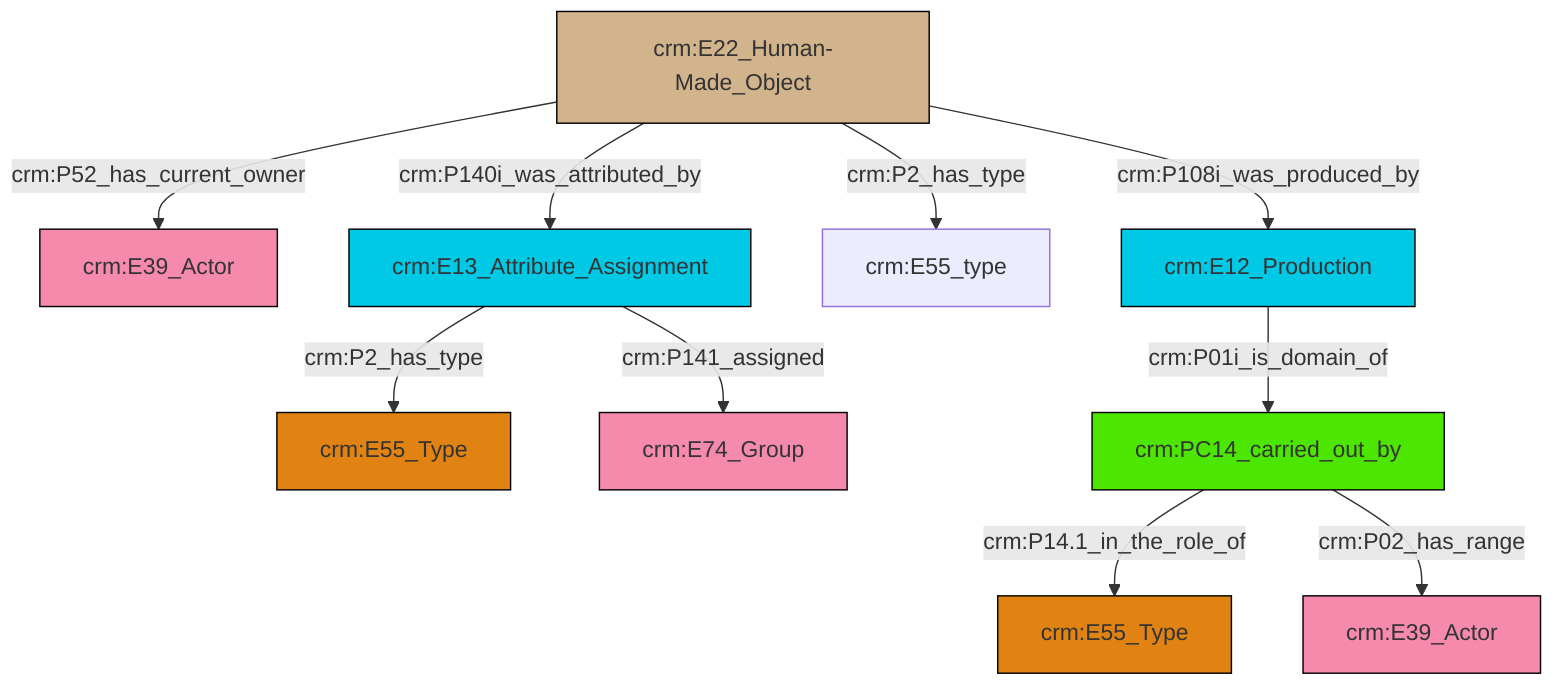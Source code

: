 graph TD
classDef Literal fill:#f2f2f2,stroke:#000000;
classDef CRM_Entity fill:#FFFFFF,stroke:#000000;
classDef Temporal_Entity fill:#00C9E6, stroke:#000000;
classDef Type fill:#E18312, stroke:#000000;
classDef Time-Span fill:#2C9C91, stroke:#000000;
classDef Appellation fill:#FFEB7F, stroke:#000000;
classDef Place fill:#008836, stroke:#000000;
classDef Persistent_Item fill:#B266B2, stroke:#000000;
classDef Conceptual_Object fill:#FFD700, stroke:#000000;
classDef Physical_Thing fill:#D2B48C, stroke:#000000;
classDef Actor fill:#f58aad, stroke:#000000;
classDef PC_Classes fill:#4ce600, stroke:#000000;
classDef Multi fill:#cccccc,stroke:#000000;

2["crm:E22_Human-Made_Object"]:::Physical_Thing -->|crm:P52_has_current_owner| 3["crm:E39_Actor"]:::Actor
2["crm:E22_Human-Made_Object"]:::Physical_Thing -->|crm:P108i_was_produced_by| 6["crm:E12_Production"]:::Temporal_Entity
2["crm:E22_Human-Made_Object"]:::Physical_Thing -->|crm:P2_has_type| 11["crm:E55_type"]:::Default
14["crm:E13_Attribute_Assignment"]:::Temporal_Entity -->|crm:P2_has_type| 0["crm:E55_Type"]:::Type
12["crm:PC14_carried_out_by"]:::PC_Classes -->|crm:P14.1_in_the_role_of| 9["crm:E55_Type"]:::Type
14["crm:E13_Attribute_Assignment"]:::Temporal_Entity -->|crm:P141_assigned| 4["crm:E74_Group"]:::Actor
12["crm:PC14_carried_out_by"]:::PC_Classes -->|crm:P02_has_range| 15["crm:E39_Actor"]:::Actor
6["crm:E12_Production"]:::Temporal_Entity -->|crm:P01i_is_domain_of| 12["crm:PC14_carried_out_by"]:::PC_Classes
2["crm:E22_Human-Made_Object"]:::Physical_Thing -->|crm:P140i_was_attributed_by| 14["crm:E13_Attribute_Assignment"]:::Temporal_Entity
